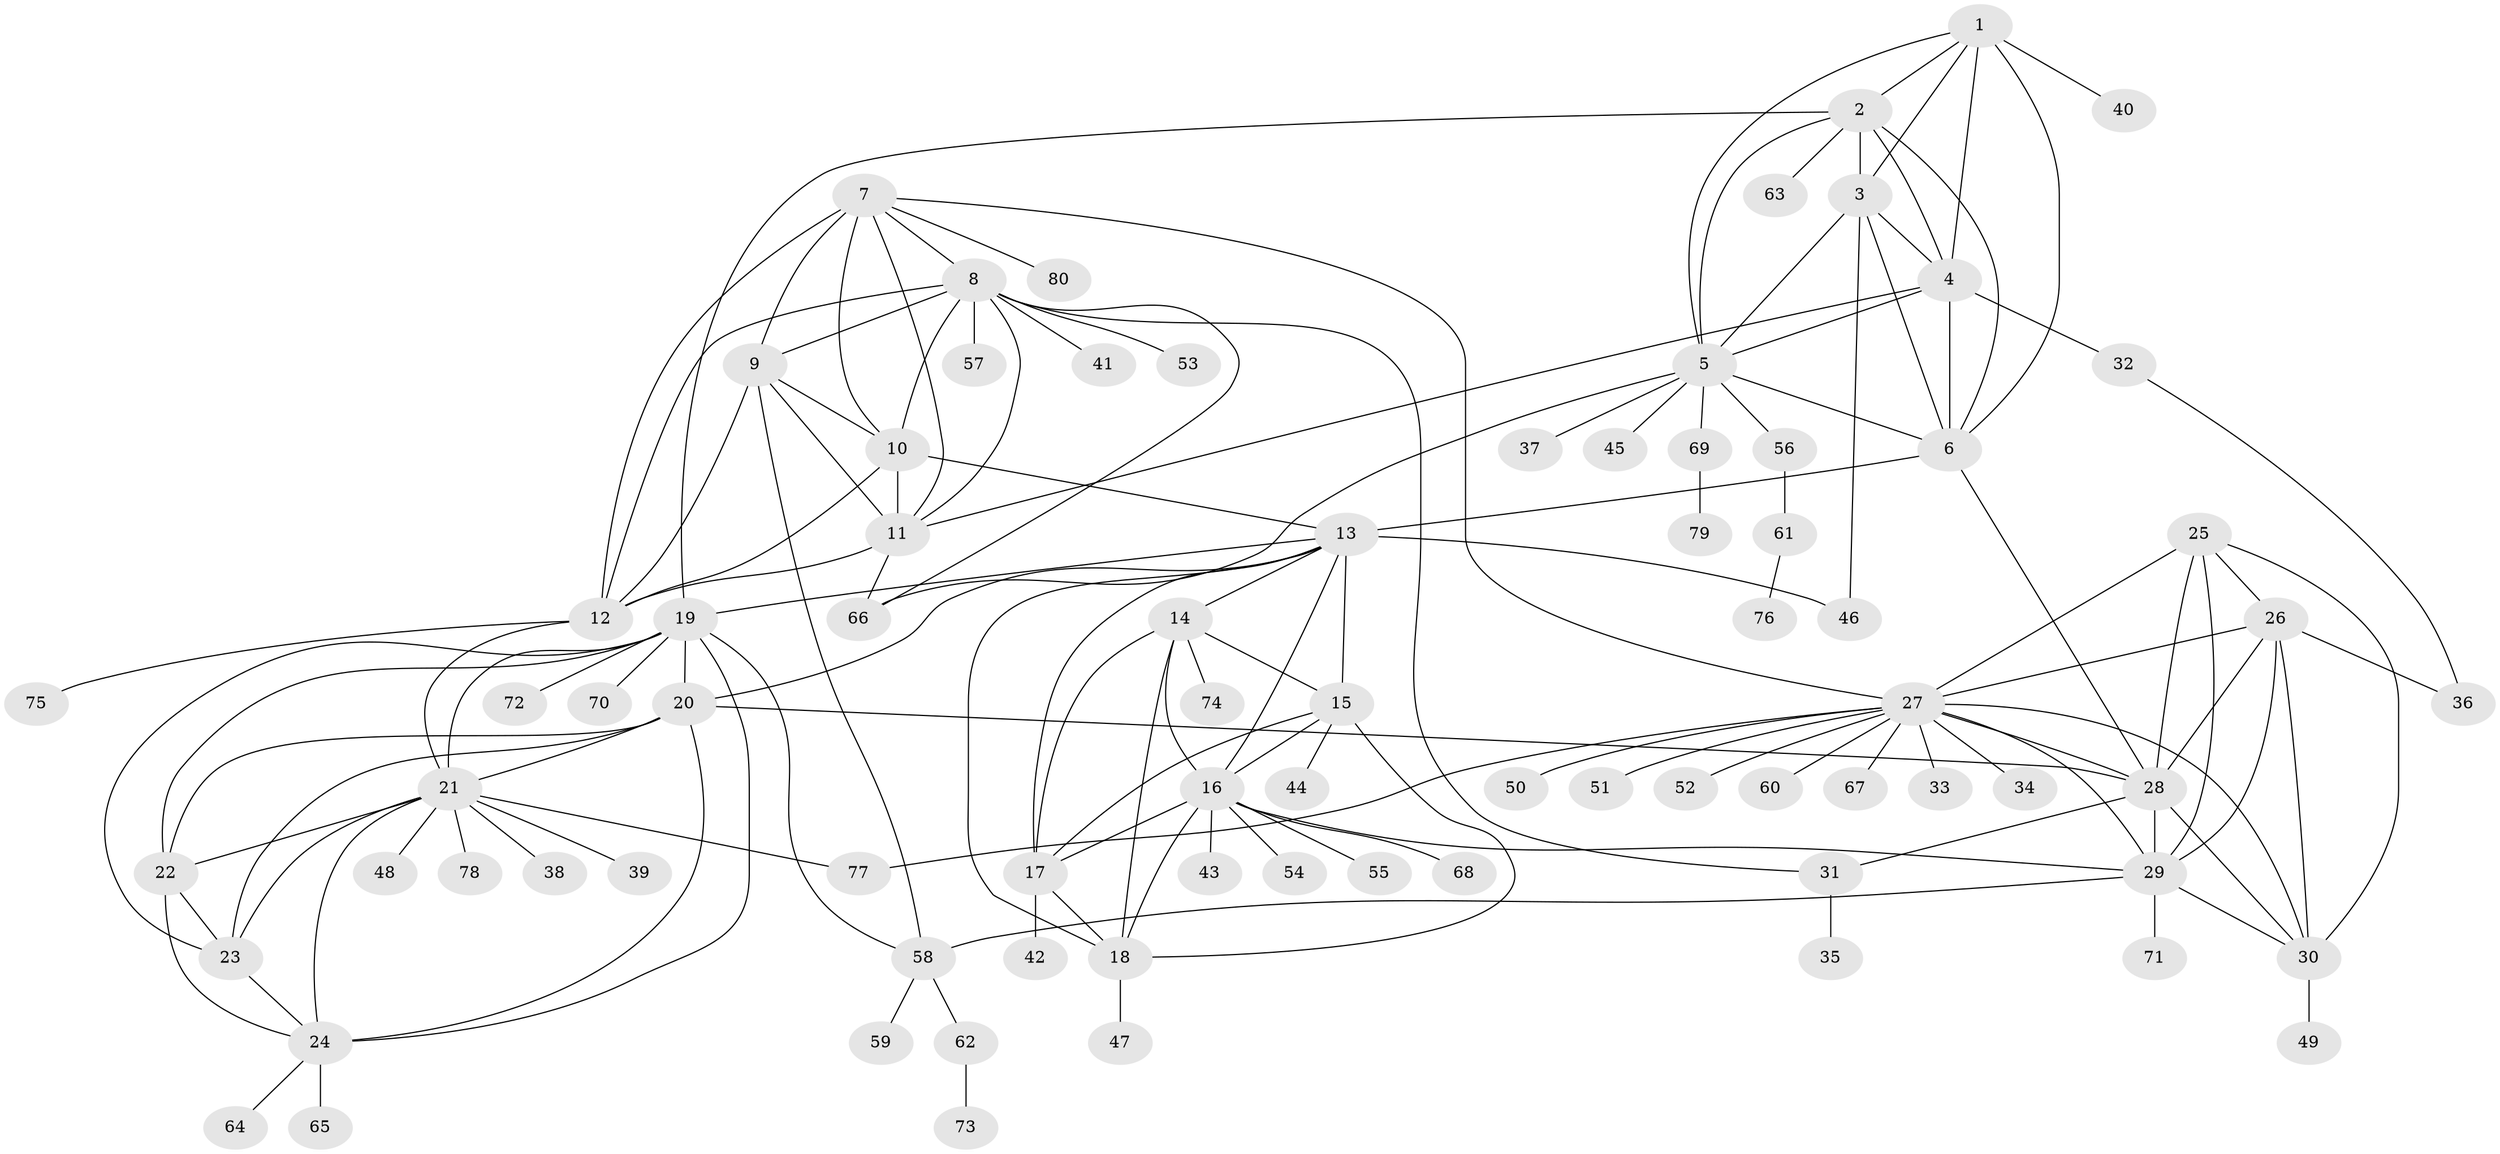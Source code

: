 // original degree distribution, {7: 0.05303030303030303, 8: 0.05303030303030303, 11: 0.045454545454545456, 9: 0.03787878787878788, 6: 0.022727272727272728, 12: 0.007575757575757576, 15: 0.007575757575757576, 3: 0.045454545454545456, 1: 0.6136363636363636, 2: 0.10606060606060606, 4: 0.007575757575757576}
// Generated by graph-tools (version 1.1) at 2025/52/03/04/25 22:52:10]
// undirected, 80 vertices, 144 edges
graph export_dot {
  node [color=gray90,style=filled];
  1;
  2;
  3;
  4;
  5;
  6;
  7;
  8;
  9;
  10;
  11;
  12;
  13;
  14;
  15;
  16;
  17;
  18;
  19;
  20;
  21;
  22;
  23;
  24;
  25;
  26;
  27;
  28;
  29;
  30;
  31;
  32;
  33;
  34;
  35;
  36;
  37;
  38;
  39;
  40;
  41;
  42;
  43;
  44;
  45;
  46;
  47;
  48;
  49;
  50;
  51;
  52;
  53;
  54;
  55;
  56;
  57;
  58;
  59;
  60;
  61;
  62;
  63;
  64;
  65;
  66;
  67;
  68;
  69;
  70;
  71;
  72;
  73;
  74;
  75;
  76;
  77;
  78;
  79;
  80;
  1 -- 2 [weight=1.0];
  1 -- 3 [weight=1.0];
  1 -- 4 [weight=1.0];
  1 -- 5 [weight=1.0];
  1 -- 6 [weight=1.0];
  1 -- 40 [weight=1.0];
  2 -- 3 [weight=1.0];
  2 -- 4 [weight=1.0];
  2 -- 5 [weight=1.0];
  2 -- 6 [weight=1.0];
  2 -- 19 [weight=1.0];
  2 -- 63 [weight=1.0];
  3 -- 4 [weight=1.0];
  3 -- 5 [weight=1.0];
  3 -- 6 [weight=1.0];
  3 -- 46 [weight=1.0];
  4 -- 5 [weight=1.0];
  4 -- 6 [weight=1.0];
  4 -- 11 [weight=1.0];
  4 -- 32 [weight=4.0];
  5 -- 6 [weight=1.0];
  5 -- 37 [weight=1.0];
  5 -- 45 [weight=1.0];
  5 -- 56 [weight=1.0];
  5 -- 66 [weight=1.0];
  5 -- 69 [weight=1.0];
  6 -- 13 [weight=1.0];
  6 -- 28 [weight=1.0];
  7 -- 8 [weight=1.0];
  7 -- 9 [weight=1.0];
  7 -- 10 [weight=1.0];
  7 -- 11 [weight=1.0];
  7 -- 12 [weight=1.0];
  7 -- 27 [weight=1.0];
  7 -- 80 [weight=1.0];
  8 -- 9 [weight=1.0];
  8 -- 10 [weight=1.0];
  8 -- 11 [weight=1.0];
  8 -- 12 [weight=1.0];
  8 -- 31 [weight=1.0];
  8 -- 41 [weight=1.0];
  8 -- 53 [weight=1.0];
  8 -- 57 [weight=1.0];
  8 -- 66 [weight=1.0];
  9 -- 10 [weight=1.0];
  9 -- 11 [weight=1.0];
  9 -- 12 [weight=1.0];
  9 -- 58 [weight=2.0];
  10 -- 11 [weight=1.0];
  10 -- 12 [weight=1.0];
  10 -- 13 [weight=1.0];
  11 -- 12 [weight=1.0];
  11 -- 66 [weight=1.0];
  12 -- 21 [weight=1.0];
  12 -- 75 [weight=1.0];
  13 -- 14 [weight=1.0];
  13 -- 15 [weight=1.0];
  13 -- 16 [weight=1.0];
  13 -- 17 [weight=1.0];
  13 -- 18 [weight=1.0];
  13 -- 19 [weight=1.0];
  13 -- 20 [weight=1.0];
  13 -- 46 [weight=1.0];
  14 -- 15 [weight=1.0];
  14 -- 16 [weight=1.0];
  14 -- 17 [weight=1.0];
  14 -- 18 [weight=1.0];
  14 -- 74 [weight=1.0];
  15 -- 16 [weight=1.0];
  15 -- 17 [weight=1.0];
  15 -- 18 [weight=1.0];
  15 -- 44 [weight=3.0];
  16 -- 17 [weight=1.0];
  16 -- 18 [weight=1.0];
  16 -- 29 [weight=1.0];
  16 -- 43 [weight=1.0];
  16 -- 54 [weight=1.0];
  16 -- 55 [weight=1.0];
  16 -- 68 [weight=1.0];
  17 -- 18 [weight=1.0];
  17 -- 42 [weight=3.0];
  18 -- 47 [weight=1.0];
  19 -- 20 [weight=1.0];
  19 -- 21 [weight=1.0];
  19 -- 22 [weight=1.0];
  19 -- 23 [weight=1.0];
  19 -- 24 [weight=1.0];
  19 -- 58 [weight=1.0];
  19 -- 70 [weight=1.0];
  19 -- 72 [weight=1.0];
  20 -- 21 [weight=1.0];
  20 -- 22 [weight=3.0];
  20 -- 23 [weight=1.0];
  20 -- 24 [weight=1.0];
  20 -- 28 [weight=1.0];
  21 -- 22 [weight=1.0];
  21 -- 23 [weight=1.0];
  21 -- 24 [weight=1.0];
  21 -- 38 [weight=1.0];
  21 -- 39 [weight=1.0];
  21 -- 48 [weight=1.0];
  21 -- 77 [weight=1.0];
  21 -- 78 [weight=1.0];
  22 -- 23 [weight=1.0];
  22 -- 24 [weight=1.0];
  23 -- 24 [weight=1.0];
  24 -- 64 [weight=1.0];
  24 -- 65 [weight=2.0];
  25 -- 26 [weight=1.0];
  25 -- 27 [weight=1.0];
  25 -- 28 [weight=1.0];
  25 -- 29 [weight=1.0];
  25 -- 30 [weight=1.0];
  26 -- 27 [weight=1.0];
  26 -- 28 [weight=1.0];
  26 -- 29 [weight=1.0];
  26 -- 30 [weight=1.0];
  26 -- 36 [weight=1.0];
  27 -- 28 [weight=1.0];
  27 -- 29 [weight=1.0];
  27 -- 30 [weight=1.0];
  27 -- 33 [weight=1.0];
  27 -- 34 [weight=1.0];
  27 -- 50 [weight=1.0];
  27 -- 51 [weight=1.0];
  27 -- 52 [weight=1.0];
  27 -- 60 [weight=1.0];
  27 -- 67 [weight=1.0];
  27 -- 77 [weight=1.0];
  28 -- 29 [weight=1.0];
  28 -- 30 [weight=1.0];
  28 -- 31 [weight=1.0];
  29 -- 30 [weight=1.0];
  29 -- 58 [weight=1.0];
  29 -- 71 [weight=1.0];
  30 -- 49 [weight=1.0];
  31 -- 35 [weight=1.0];
  32 -- 36 [weight=1.0];
  56 -- 61 [weight=1.0];
  58 -- 59 [weight=1.0];
  58 -- 62 [weight=1.0];
  61 -- 76 [weight=1.0];
  62 -- 73 [weight=1.0];
  69 -- 79 [weight=1.0];
}
